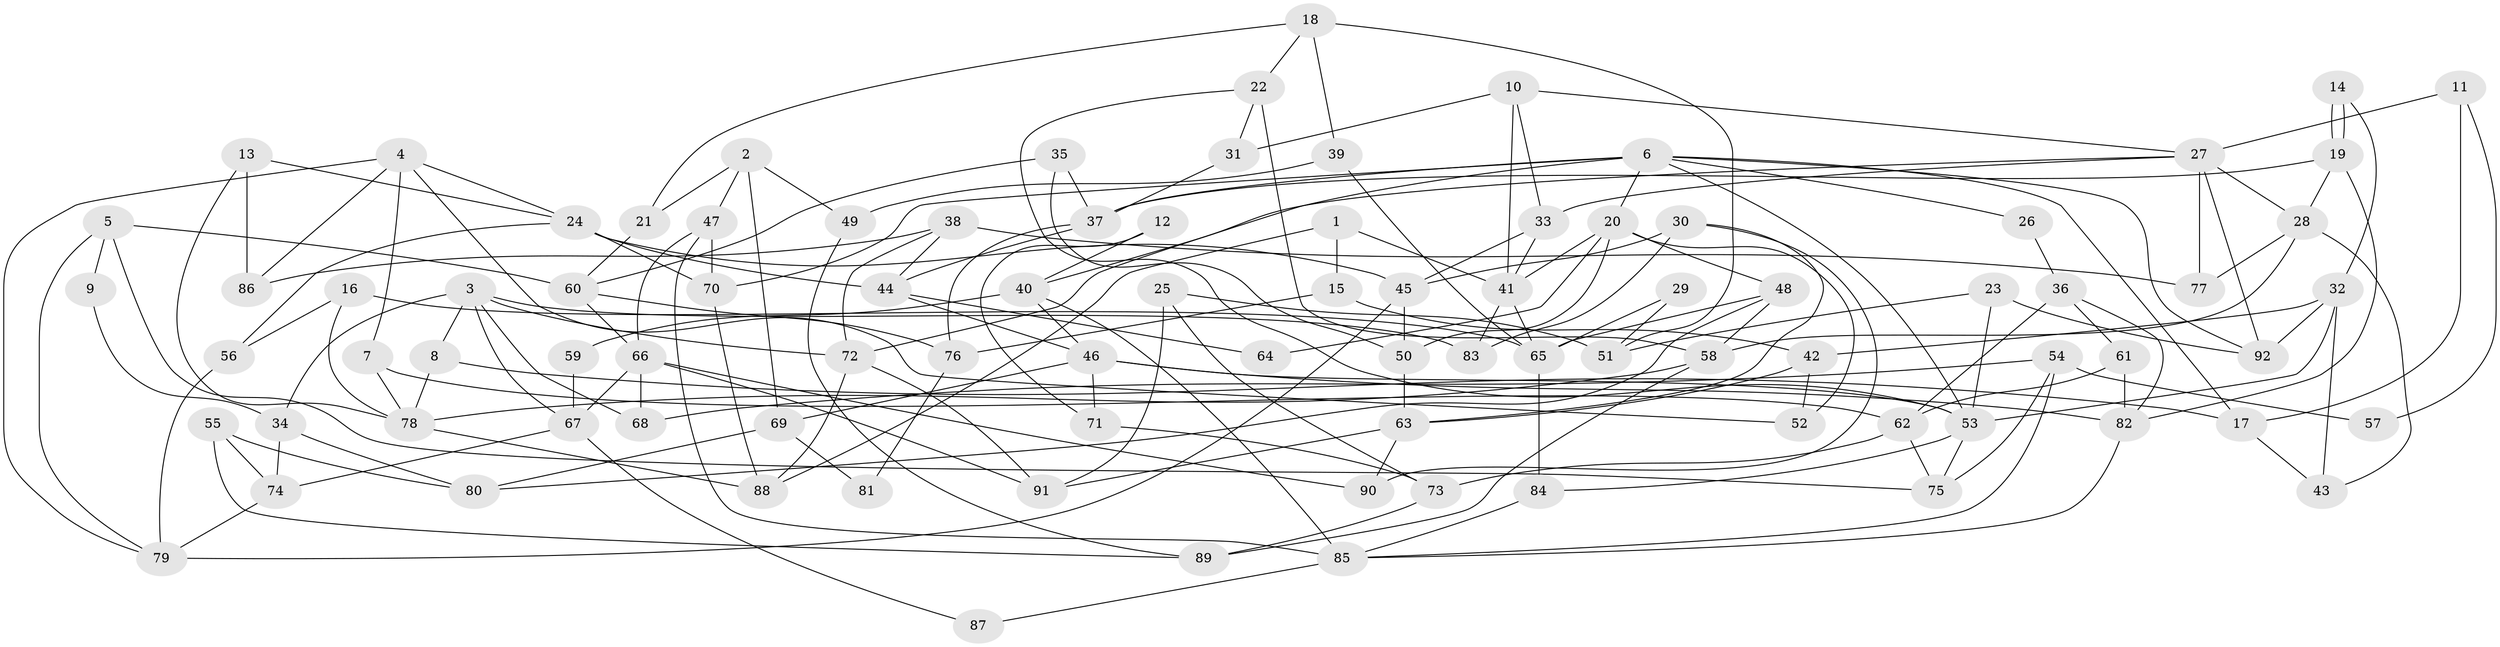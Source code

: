 // coarse degree distribution, {3: 0.2786885245901639, 4: 0.16393442622950818, 9: 0.06557377049180328, 8: 0.09836065573770492, 6: 0.09836065573770492, 5: 0.14754098360655737, 10: 0.01639344262295082, 2: 0.06557377049180328, 7: 0.06557377049180328}
// Generated by graph-tools (version 1.1) at 2025/42/03/06/25 10:42:01]
// undirected, 92 vertices, 184 edges
graph export_dot {
graph [start="1"]
  node [color=gray90,style=filled];
  1;
  2;
  3;
  4;
  5;
  6;
  7;
  8;
  9;
  10;
  11;
  12;
  13;
  14;
  15;
  16;
  17;
  18;
  19;
  20;
  21;
  22;
  23;
  24;
  25;
  26;
  27;
  28;
  29;
  30;
  31;
  32;
  33;
  34;
  35;
  36;
  37;
  38;
  39;
  40;
  41;
  42;
  43;
  44;
  45;
  46;
  47;
  48;
  49;
  50;
  51;
  52;
  53;
  54;
  55;
  56;
  57;
  58;
  59;
  60;
  61;
  62;
  63;
  64;
  65;
  66;
  67;
  68;
  69;
  70;
  71;
  72;
  73;
  74;
  75;
  76;
  77;
  78;
  79;
  80;
  81;
  82;
  83;
  84;
  85;
  86;
  87;
  88;
  89;
  90;
  91;
  92;
  1 -- 88;
  1 -- 41;
  1 -- 15;
  2 -- 47;
  2 -- 69;
  2 -- 21;
  2 -- 49;
  3 -- 68;
  3 -- 72;
  3 -- 8;
  3 -- 34;
  3 -- 67;
  3 -- 83;
  4 -- 79;
  4 -- 86;
  4 -- 7;
  4 -- 24;
  4 -- 52;
  5 -- 75;
  5 -- 60;
  5 -- 9;
  5 -- 79;
  6 -- 20;
  6 -- 92;
  6 -- 17;
  6 -- 26;
  6 -- 37;
  6 -- 53;
  6 -- 70;
  6 -- 72;
  7 -- 78;
  7 -- 62;
  8 -- 17;
  8 -- 78;
  9 -- 34;
  10 -- 41;
  10 -- 27;
  10 -- 31;
  10 -- 33;
  11 -- 27;
  11 -- 17;
  11 -- 57;
  12 -- 40;
  12 -- 71;
  13 -- 24;
  13 -- 78;
  13 -- 86;
  14 -- 19;
  14 -- 19;
  14 -- 32;
  15 -- 76;
  15 -- 42;
  16 -- 65;
  16 -- 56;
  16 -- 78;
  17 -- 43;
  18 -- 39;
  18 -- 22;
  18 -- 21;
  18 -- 51;
  19 -- 28;
  19 -- 37;
  19 -- 82;
  20 -- 41;
  20 -- 50;
  20 -- 48;
  20 -- 52;
  20 -- 64;
  21 -- 60;
  22 -- 53;
  22 -- 31;
  22 -- 58;
  23 -- 53;
  23 -- 92;
  23 -- 51;
  24 -- 45;
  24 -- 44;
  24 -- 56;
  24 -- 70;
  25 -- 91;
  25 -- 51;
  25 -- 73;
  26 -- 36;
  27 -- 28;
  27 -- 33;
  27 -- 40;
  27 -- 77;
  27 -- 92;
  28 -- 77;
  28 -- 58;
  28 -- 43;
  29 -- 65;
  29 -- 51;
  30 -- 83;
  30 -- 45;
  30 -- 63;
  30 -- 90;
  31 -- 37;
  32 -- 42;
  32 -- 53;
  32 -- 43;
  32 -- 92;
  33 -- 45;
  33 -- 41;
  34 -- 80;
  34 -- 74;
  35 -- 37;
  35 -- 60;
  35 -- 50;
  36 -- 82;
  36 -- 62;
  36 -- 61;
  37 -- 44;
  37 -- 76;
  38 -- 44;
  38 -- 72;
  38 -- 77;
  38 -- 86;
  39 -- 49;
  39 -- 65;
  40 -- 85;
  40 -- 46;
  40 -- 59;
  41 -- 65;
  41 -- 83;
  42 -- 52;
  42 -- 63;
  44 -- 46;
  44 -- 64;
  45 -- 50;
  45 -- 79;
  46 -- 53;
  46 -- 69;
  46 -- 71;
  46 -- 82;
  47 -- 70;
  47 -- 66;
  47 -- 85;
  48 -- 58;
  48 -- 65;
  48 -- 80;
  49 -- 89;
  50 -- 63;
  53 -- 75;
  53 -- 84;
  54 -- 75;
  54 -- 85;
  54 -- 57;
  54 -- 68;
  55 -- 74;
  55 -- 89;
  55 -- 80;
  56 -- 79;
  58 -- 78;
  58 -- 89;
  59 -- 67;
  60 -- 66;
  60 -- 76;
  61 -- 82;
  61 -- 62;
  62 -- 73;
  62 -- 75;
  63 -- 90;
  63 -- 91;
  65 -- 84;
  66 -- 91;
  66 -- 90;
  66 -- 67;
  66 -- 68;
  67 -- 74;
  67 -- 87;
  69 -- 80;
  69 -- 81;
  70 -- 88;
  71 -- 73;
  72 -- 88;
  72 -- 91;
  73 -- 89;
  74 -- 79;
  76 -- 81;
  78 -- 88;
  82 -- 85;
  84 -- 85;
  85 -- 87;
}
